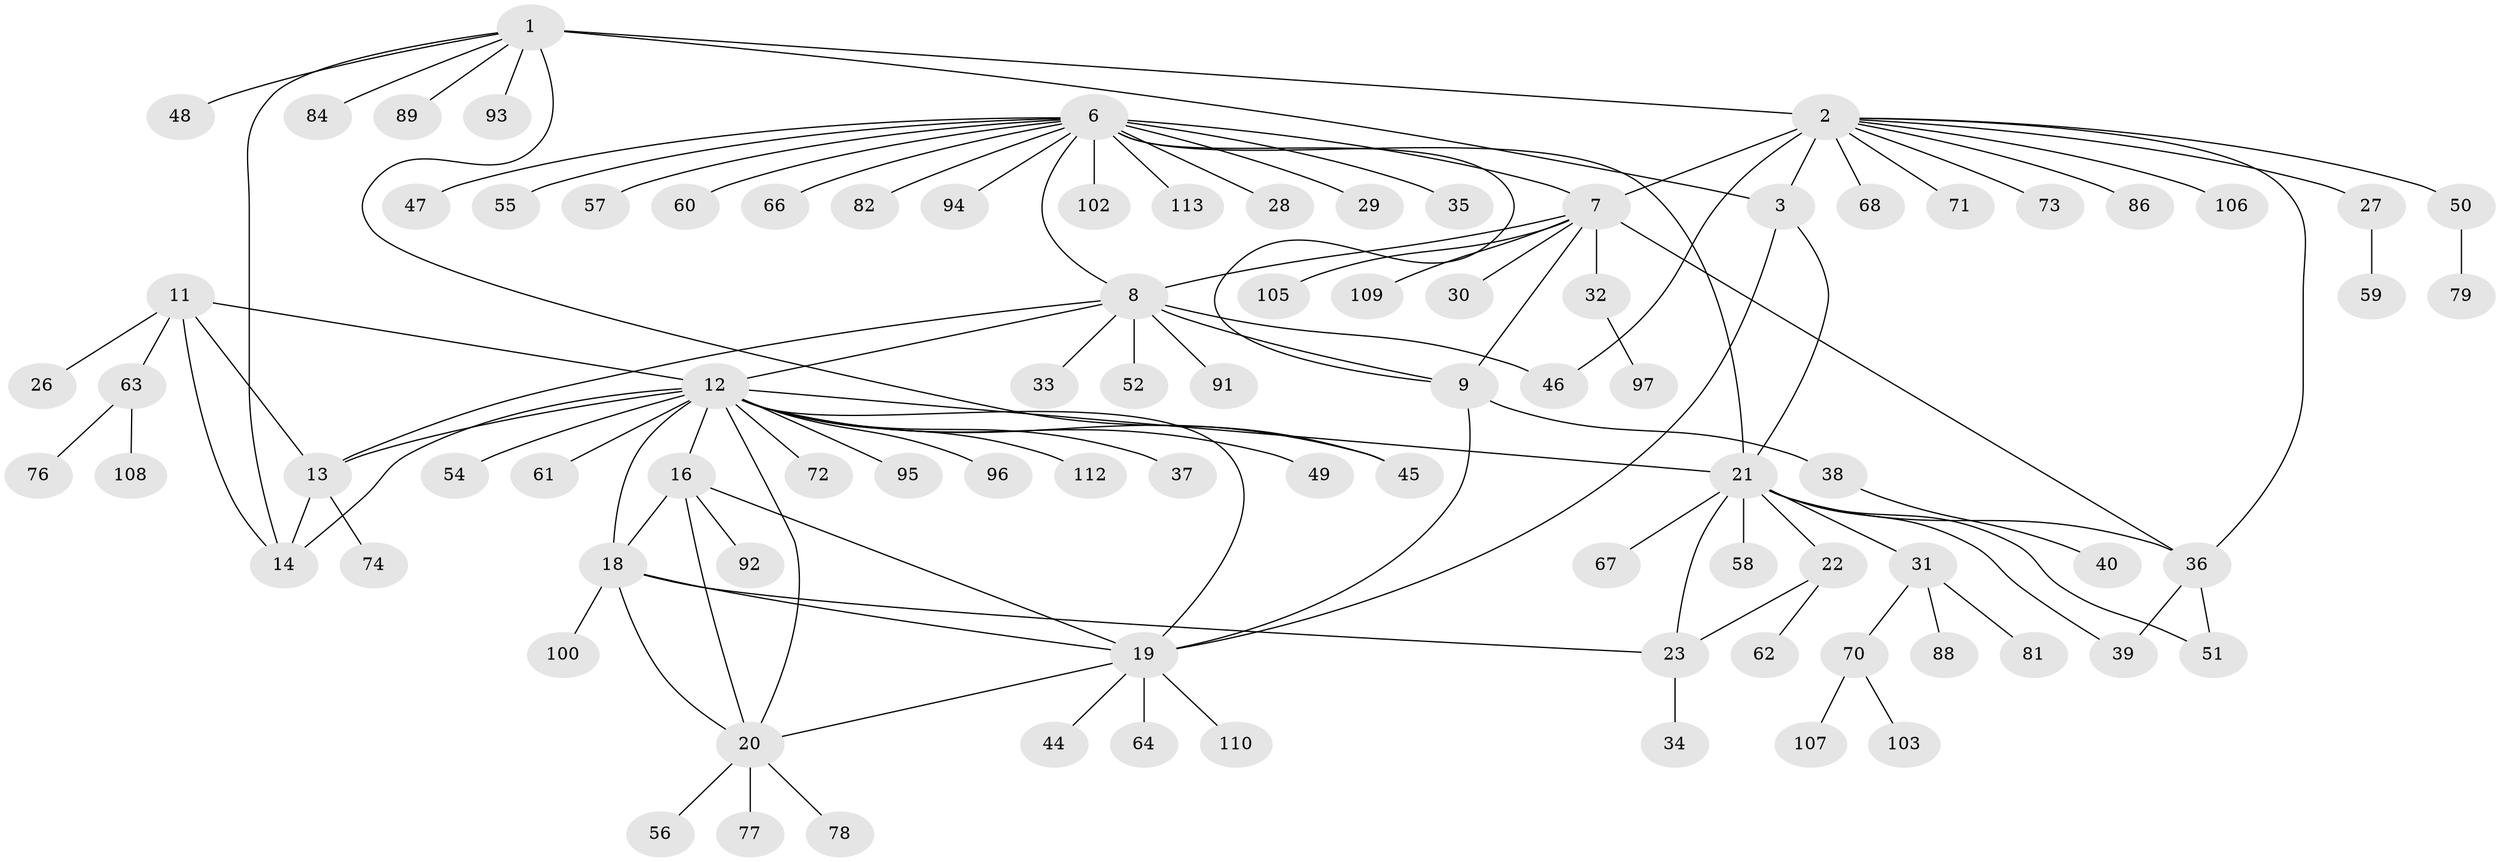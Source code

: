 // original degree distribution, {11: 0.008849557522123894, 6: 0.061946902654867256, 4: 0.017699115044247787, 12: 0.02654867256637168, 18: 0.008849557522123894, 5: 0.061946902654867256, 10: 0.017699115044247787, 9: 0.017699115044247787, 7: 0.017699115044247787, 1: 0.6017699115044248, 2: 0.12389380530973451, 3: 0.035398230088495575}
// Generated by graph-tools (version 1.1) at 2025/42/03/06/25 10:42:07]
// undirected, 89 vertices, 115 edges
graph export_dot {
graph [start="1"]
  node [color=gray90,style=filled];
  1 [super="+65"];
  2 [super="+5"];
  3 [super="+4"];
  6 [super="+80"];
  7 [super="+10"];
  8 [super="+87"];
  9;
  11 [super="+99"];
  12 [super="+17"];
  13 [super="+15"];
  14;
  16 [super="+43"];
  18 [super="+98"];
  19 [super="+85"];
  20 [super="+53"];
  21 [super="+25"];
  22 [super="+42"];
  23 [super="+24"];
  26;
  27;
  28;
  29;
  30;
  31 [super="+41"];
  32;
  33;
  34;
  35;
  36 [super="+83"];
  37 [super="+104"];
  38 [super="+111"];
  39;
  40 [super="+101"];
  44;
  45;
  46;
  47;
  48;
  49;
  50;
  51;
  52;
  54;
  55;
  56;
  57 [super="+69"];
  58;
  59;
  60;
  61;
  62;
  63;
  64;
  66;
  67;
  68;
  70 [super="+75"];
  71;
  72;
  73 [super="+90"];
  74;
  76;
  77;
  78;
  79;
  81;
  82;
  84;
  86;
  88;
  89;
  91;
  92;
  93;
  94;
  95;
  96;
  97;
  100;
  102;
  103;
  105;
  106;
  107;
  108;
  109;
  110;
  112;
  113;
  1 -- 2 [weight=2];
  1 -- 3 [weight=2];
  1 -- 14;
  1 -- 45;
  1 -- 48;
  1 -- 84;
  1 -- 89;
  1 -- 93;
  2 -- 3 [weight=4];
  2 -- 7;
  2 -- 46;
  2 -- 36;
  2 -- 68;
  2 -- 71;
  2 -- 73;
  2 -- 106;
  2 -- 50;
  2 -- 86;
  2 -- 27;
  3 -- 19;
  3 -- 21;
  6 -- 7 [weight=2];
  6 -- 8;
  6 -- 9;
  6 -- 21;
  6 -- 28;
  6 -- 29;
  6 -- 35;
  6 -- 47;
  6 -- 55;
  6 -- 57;
  6 -- 60;
  6 -- 66;
  6 -- 82;
  6 -- 94;
  6 -- 102;
  6 -- 113;
  7 -- 8 [weight=2];
  7 -- 9 [weight=2];
  7 -- 32;
  7 -- 105;
  7 -- 109;
  7 -- 30;
  7 -- 36;
  8 -- 9;
  8 -- 33;
  8 -- 46;
  8 -- 52;
  8 -- 91;
  8 -- 13;
  8 -- 12;
  9 -- 19;
  9 -- 38;
  11 -- 12;
  11 -- 13 [weight=2];
  11 -- 14;
  11 -- 26;
  11 -- 63;
  12 -- 13 [weight=2];
  12 -- 14;
  12 -- 21;
  12 -- 45;
  12 -- 54;
  12 -- 61;
  12 -- 95;
  12 -- 96;
  12 -- 37;
  12 -- 72;
  12 -- 16;
  12 -- 112;
  12 -- 49;
  12 -- 18;
  12 -- 19;
  12 -- 20;
  13 -- 14 [weight=2];
  13 -- 74;
  16 -- 18;
  16 -- 19;
  16 -- 20;
  16 -- 92;
  18 -- 19;
  18 -- 20;
  18 -- 23;
  18 -- 100;
  19 -- 20;
  19 -- 44;
  19 -- 64;
  19 -- 110;
  20 -- 77;
  20 -- 56;
  20 -- 78;
  21 -- 22 [weight=2];
  21 -- 23 [weight=4];
  21 -- 31;
  21 -- 36;
  21 -- 51;
  21 -- 58;
  21 -- 67;
  21 -- 39;
  22 -- 23 [weight=2];
  22 -- 62;
  23 -- 34;
  27 -- 59;
  31 -- 70;
  31 -- 81;
  31 -- 88;
  32 -- 97;
  36 -- 39;
  36 -- 51;
  38 -- 40;
  50 -- 79;
  63 -- 76;
  63 -- 108;
  70 -- 107;
  70 -- 103;
}
